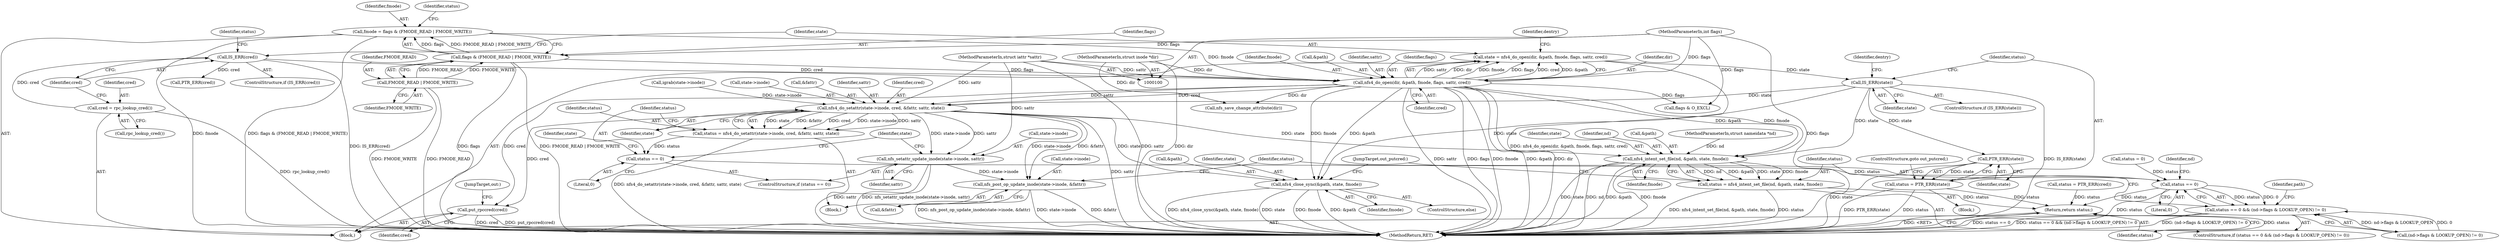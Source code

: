 digraph "0_linux_dc0b027dfadfcb8a5504f7d8052754bf8d501ab9_19@API" {
"1000134" [label="(Call,state = nfs4_do_open(dir, &path, fmode, flags, sattr, cred))"];
"1000136" [label="(Call,nfs4_do_open(dir, &path, fmode, flags, sattr, cred))"];
"1000101" [label="(MethodParameterIn,struct inode *dir)"];
"1000111" [label="(Call,fmode = flags & (FMODE_READ | FMODE_WRITE))"];
"1000113" [label="(Call,flags & (FMODE_READ | FMODE_WRITE))"];
"1000104" [label="(MethodParameterIn,int flags)"];
"1000115" [label="(Call,FMODE_READ | FMODE_WRITE)"];
"1000103" [label="(MethodParameterIn,struct iattr *sattr)"];
"1000126" [label="(Call,IS_ERR(cred))"];
"1000122" [label="(Call,cred = rpc_lookup_cred())"];
"1000147" [label="(Call,IS_ERR(state))"];
"1000152" [label="(Call,PTR_ERR(state))"];
"1000150" [label="(Call,status = PTR_ERR(state))"];
"1000227" [label="(Return,return status;)"];
"1000173" [label="(Call,nfs4_do_setattr(state->inode, cred, &fattr, sattr, state))"];
"1000171" [label="(Call,status = nfs4_do_setattr(state->inode, cred, &fattr, sattr, state))"];
"1000183" [label="(Call,status == 0)"];
"1000199" [label="(Call,status == 0)"];
"1000198" [label="(Call,status == 0 && (nd->flags & LOOKUP_OPEN) != 0)"];
"1000186" [label="(Call,nfs_setattr_update_inode(state->inode, sattr))"];
"1000191" [label="(Call,nfs_post_op_update_inode(state->inode, &fattr))"];
"1000211" [label="(Call,nfs4_intent_set_file(nd, &path, state, fmode))"];
"1000209" [label="(Call,status = nfs4_intent_set_file(nd, &path, state, fmode))"];
"1000218" [label="(Call,nfs4_close_sync(&path, state, fmode))"];
"1000224" [label="(Call,put_rpccred(cred))"];
"1000195" [label="(Call,&fattr)"];
"1000104" [label="(MethodParameterIn,int flags)"];
"1000225" [label="(Identifier,cred)"];
"1000172" [label="(Identifier,status)"];
"1000113" [label="(Call,flags & (FMODE_READ | FMODE_WRITE))"];
"1000178" [label="(Call,&fattr)"];
"1000130" [label="(Identifier,status)"];
"1000103" [label="(MethodParameterIn,struct iattr *sattr)"];
"1000180" [label="(Identifier,sattr)"];
"1000105" [label="(MethodParameterIn,struct nameidata *nd)"];
"1000116" [label="(Identifier,FMODE_READ)"];
"1000122" [label="(Call,cred = rpc_lookup_cred())"];
"1000219" [label="(Call,&path)"];
"1000131" [label="(Call,PTR_ERR(cred))"];
"1000198" [label="(Call,status == 0 && (nd->flags & LOOKUP_OPEN) != 0)"];
"1000101" [label="(MethodParameterIn,struct inode *dir)"];
"1000137" [label="(Identifier,dir)"];
"1000215" [label="(Identifier,state)"];
"1000150" [label="(Call,status = PTR_ERR(state))"];
"1000212" [label="(Identifier,nd)"];
"1000188" [label="(Identifier,state)"];
"1000181" [label="(Identifier,state)"];
"1000226" [label="(JumpTarget,out:)"];
"1000224" [label="(Call,put_rpccred(cred))"];
"1000154" [label="(ControlStructure,goto out_putcred;)"];
"1000182" [label="(ControlStructure,if (status == 0))"];
"1000152" [label="(Call,PTR_ERR(state))"];
"1000222" [label="(Identifier,fmode)"];
"1000193" [label="(Identifier,state)"];
"1000126" [label="(Call,IS_ERR(cred))"];
"1000151" [label="(Identifier,status)"];
"1000216" [label="(Identifier,fmode)"];
"1000147" [label="(Call,IS_ERR(state))"];
"1000148" [label="(Identifier,state)"];
"1000145" [label="(Identifier,dentry)"];
"1000106" [label="(Block,)"];
"1000177" [label="(Identifier,cred)"];
"1000146" [label="(ControlStructure,if (IS_ERR(state)))"];
"1000115" [label="(Call,FMODE_READ | FMODE_WRITE)"];
"1000220" [label="(Identifier,path)"];
"1000156" [label="(Identifier,dentry)"];
"1000111" [label="(Call,fmode = flags & (FMODE_READ | FMODE_WRITE))"];
"1000227" [label="(Return,return status;)"];
"1000149" [label="(Block,)"];
"1000163" [label="(Call,nfs_save_change_attribute(dir))"];
"1000125" [label="(ControlStructure,if (IS_ERR(cred)))"];
"1000191" [label="(Call,nfs_post_op_update_inode(state->inode, &fattr))"];
"1000192" [label="(Call,state->inode)"];
"1000153" [label="(Identifier,state)"];
"1000228" [label="(Identifier,status)"];
"1000187" [label="(Call,state->inode)"];
"1000124" [label="(Call,rpc_lookup_cred())"];
"1000112" [label="(Identifier,fmode)"];
"1000218" [label="(Call,nfs4_close_sync(&path, state, fmode))"];
"1000221" [label="(Identifier,state)"];
"1000140" [label="(Identifier,fmode)"];
"1000171" [label="(Call,status = nfs4_do_setattr(state->inode, cred, &fattr, sattr, state))"];
"1000129" [label="(Call,status = PTR_ERR(cred))"];
"1000135" [label="(Identifier,state)"];
"1000209" [label="(Call,status = nfs4_intent_set_file(nd, &path, state, fmode))"];
"1000200" [label="(Identifier,status)"];
"1000136" [label="(Call,nfs4_do_open(dir, &path, fmode, flags, sattr, cred))"];
"1000197" [label="(ControlStructure,if (status == 0 && (nd->flags & LOOKUP_OPEN) != 0))"];
"1000119" [label="(Call,status = 0)"];
"1000120" [label="(Identifier,status)"];
"1000184" [label="(Identifier,status)"];
"1000117" [label="(Identifier,FMODE_WRITE)"];
"1000229" [label="(MethodReturn,RET)"];
"1000166" [label="(Call,flags & O_EXCL)"];
"1000143" [label="(Identifier,cred)"];
"1000186" [label="(Call,nfs_setattr_update_inode(state->inode, sattr))"];
"1000190" [label="(Identifier,sattr)"];
"1000138" [label="(Call,&path)"];
"1000223" [label="(JumpTarget,out_putcred:)"];
"1000185" [label="(Literal,0)"];
"1000157" [label="(Call,igrab(state->inode))"];
"1000211" [label="(Call,nfs4_intent_set_file(nd, &path, state, fmode))"];
"1000183" [label="(Call,status == 0)"];
"1000114" [label="(Identifier,flags)"];
"1000201" [label="(Literal,0)"];
"1000202" [label="(Call,(nd->flags & LOOKUP_OPEN) != 0)"];
"1000169" [label="(Block,)"];
"1000199" [label="(Call,status == 0)"];
"1000205" [label="(Identifier,nd)"];
"1000174" [label="(Call,state->inode)"];
"1000210" [label="(Identifier,status)"];
"1000142" [label="(Identifier,sattr)"];
"1000127" [label="(Identifier,cred)"];
"1000213" [label="(Call,&path)"];
"1000217" [label="(ControlStructure,else)"];
"1000123" [label="(Identifier,cred)"];
"1000141" [label="(Identifier,flags)"];
"1000173" [label="(Call,nfs4_do_setattr(state->inode, cred, &fattr, sattr, state))"];
"1000134" [label="(Call,state = nfs4_do_open(dir, &path, fmode, flags, sattr, cred))"];
"1000134" -> "1000106"  [label="AST: "];
"1000134" -> "1000136"  [label="CFG: "];
"1000135" -> "1000134"  [label="AST: "];
"1000136" -> "1000134"  [label="AST: "];
"1000145" -> "1000134"  [label="CFG: "];
"1000134" -> "1000229"  [label="DDG: nfs4_do_open(dir, &path, fmode, flags, sattr, cred)"];
"1000136" -> "1000134"  [label="DDG: sattr"];
"1000136" -> "1000134"  [label="DDG: dir"];
"1000136" -> "1000134"  [label="DDG: fmode"];
"1000136" -> "1000134"  [label="DDG: flags"];
"1000136" -> "1000134"  [label="DDG: cred"];
"1000136" -> "1000134"  [label="DDG: &path"];
"1000134" -> "1000147"  [label="DDG: state"];
"1000136" -> "1000143"  [label="CFG: "];
"1000137" -> "1000136"  [label="AST: "];
"1000138" -> "1000136"  [label="AST: "];
"1000140" -> "1000136"  [label="AST: "];
"1000141" -> "1000136"  [label="AST: "];
"1000142" -> "1000136"  [label="AST: "];
"1000143" -> "1000136"  [label="AST: "];
"1000136" -> "1000229"  [label="DDG: &path"];
"1000136" -> "1000229"  [label="DDG: dir"];
"1000136" -> "1000229"  [label="DDG: sattr"];
"1000136" -> "1000229"  [label="DDG: flags"];
"1000136" -> "1000229"  [label="DDG: fmode"];
"1000101" -> "1000136"  [label="DDG: dir"];
"1000111" -> "1000136"  [label="DDG: fmode"];
"1000113" -> "1000136"  [label="DDG: flags"];
"1000104" -> "1000136"  [label="DDG: flags"];
"1000103" -> "1000136"  [label="DDG: sattr"];
"1000126" -> "1000136"  [label="DDG: cred"];
"1000136" -> "1000163"  [label="DDG: dir"];
"1000136" -> "1000166"  [label="DDG: flags"];
"1000136" -> "1000173"  [label="DDG: cred"];
"1000136" -> "1000173"  [label="DDG: sattr"];
"1000136" -> "1000211"  [label="DDG: &path"];
"1000136" -> "1000211"  [label="DDG: fmode"];
"1000136" -> "1000218"  [label="DDG: &path"];
"1000136" -> "1000218"  [label="DDG: fmode"];
"1000136" -> "1000224"  [label="DDG: cred"];
"1000101" -> "1000100"  [label="AST: "];
"1000101" -> "1000229"  [label="DDG: dir"];
"1000101" -> "1000163"  [label="DDG: dir"];
"1000111" -> "1000106"  [label="AST: "];
"1000111" -> "1000113"  [label="CFG: "];
"1000112" -> "1000111"  [label="AST: "];
"1000113" -> "1000111"  [label="AST: "];
"1000120" -> "1000111"  [label="CFG: "];
"1000111" -> "1000229"  [label="DDG: fmode"];
"1000111" -> "1000229"  [label="DDG: flags & (FMODE_READ | FMODE_WRITE)"];
"1000113" -> "1000111"  [label="DDG: flags"];
"1000113" -> "1000111"  [label="DDG: FMODE_READ | FMODE_WRITE"];
"1000113" -> "1000115"  [label="CFG: "];
"1000114" -> "1000113"  [label="AST: "];
"1000115" -> "1000113"  [label="AST: "];
"1000113" -> "1000229"  [label="DDG: flags"];
"1000113" -> "1000229"  [label="DDG: FMODE_READ | FMODE_WRITE"];
"1000104" -> "1000113"  [label="DDG: flags"];
"1000115" -> "1000113"  [label="DDG: FMODE_READ"];
"1000115" -> "1000113"  [label="DDG: FMODE_WRITE"];
"1000104" -> "1000100"  [label="AST: "];
"1000104" -> "1000229"  [label="DDG: flags"];
"1000104" -> "1000166"  [label="DDG: flags"];
"1000115" -> "1000117"  [label="CFG: "];
"1000116" -> "1000115"  [label="AST: "];
"1000117" -> "1000115"  [label="AST: "];
"1000115" -> "1000229"  [label="DDG: FMODE_WRITE"];
"1000115" -> "1000229"  [label="DDG: FMODE_READ"];
"1000103" -> "1000100"  [label="AST: "];
"1000103" -> "1000229"  [label="DDG: sattr"];
"1000103" -> "1000173"  [label="DDG: sattr"];
"1000103" -> "1000186"  [label="DDG: sattr"];
"1000126" -> "1000125"  [label="AST: "];
"1000126" -> "1000127"  [label="CFG: "];
"1000127" -> "1000126"  [label="AST: "];
"1000130" -> "1000126"  [label="CFG: "];
"1000135" -> "1000126"  [label="CFG: "];
"1000126" -> "1000229"  [label="DDG: IS_ERR(cred)"];
"1000122" -> "1000126"  [label="DDG: cred"];
"1000126" -> "1000131"  [label="DDG: cred"];
"1000122" -> "1000106"  [label="AST: "];
"1000122" -> "1000124"  [label="CFG: "];
"1000123" -> "1000122"  [label="AST: "];
"1000124" -> "1000122"  [label="AST: "];
"1000127" -> "1000122"  [label="CFG: "];
"1000122" -> "1000229"  [label="DDG: rpc_lookup_cred()"];
"1000147" -> "1000146"  [label="AST: "];
"1000147" -> "1000148"  [label="CFG: "];
"1000148" -> "1000147"  [label="AST: "];
"1000151" -> "1000147"  [label="CFG: "];
"1000156" -> "1000147"  [label="CFG: "];
"1000147" -> "1000229"  [label="DDG: IS_ERR(state)"];
"1000147" -> "1000152"  [label="DDG: state"];
"1000147" -> "1000173"  [label="DDG: state"];
"1000147" -> "1000211"  [label="DDG: state"];
"1000147" -> "1000218"  [label="DDG: state"];
"1000152" -> "1000150"  [label="AST: "];
"1000152" -> "1000153"  [label="CFG: "];
"1000153" -> "1000152"  [label="AST: "];
"1000150" -> "1000152"  [label="CFG: "];
"1000152" -> "1000229"  [label="DDG: state"];
"1000152" -> "1000150"  [label="DDG: state"];
"1000150" -> "1000149"  [label="AST: "];
"1000151" -> "1000150"  [label="AST: "];
"1000154" -> "1000150"  [label="CFG: "];
"1000150" -> "1000229"  [label="DDG: status"];
"1000150" -> "1000229"  [label="DDG: PTR_ERR(state)"];
"1000150" -> "1000227"  [label="DDG: status"];
"1000227" -> "1000106"  [label="AST: "];
"1000227" -> "1000228"  [label="CFG: "];
"1000228" -> "1000227"  [label="AST: "];
"1000229" -> "1000227"  [label="CFG: "];
"1000227" -> "1000229"  [label="DDG: <RET>"];
"1000228" -> "1000227"  [label="DDG: status"];
"1000129" -> "1000227"  [label="DDG: status"];
"1000199" -> "1000227"  [label="DDG: status"];
"1000209" -> "1000227"  [label="DDG: status"];
"1000173" -> "1000171"  [label="AST: "];
"1000173" -> "1000181"  [label="CFG: "];
"1000174" -> "1000173"  [label="AST: "];
"1000177" -> "1000173"  [label="AST: "];
"1000178" -> "1000173"  [label="AST: "];
"1000180" -> "1000173"  [label="AST: "];
"1000181" -> "1000173"  [label="AST: "];
"1000171" -> "1000173"  [label="CFG: "];
"1000173" -> "1000229"  [label="DDG: sattr"];
"1000173" -> "1000171"  [label="DDG: state"];
"1000173" -> "1000171"  [label="DDG: &fattr"];
"1000173" -> "1000171"  [label="DDG: cred"];
"1000173" -> "1000171"  [label="DDG: state->inode"];
"1000173" -> "1000171"  [label="DDG: sattr"];
"1000157" -> "1000173"  [label="DDG: state->inode"];
"1000173" -> "1000186"  [label="DDG: state->inode"];
"1000173" -> "1000186"  [label="DDG: sattr"];
"1000173" -> "1000191"  [label="DDG: state->inode"];
"1000173" -> "1000191"  [label="DDG: &fattr"];
"1000173" -> "1000211"  [label="DDG: state"];
"1000173" -> "1000218"  [label="DDG: state"];
"1000173" -> "1000224"  [label="DDG: cred"];
"1000171" -> "1000169"  [label="AST: "];
"1000172" -> "1000171"  [label="AST: "];
"1000184" -> "1000171"  [label="CFG: "];
"1000171" -> "1000229"  [label="DDG: nfs4_do_setattr(state->inode, cred, &fattr, sattr, state)"];
"1000171" -> "1000183"  [label="DDG: status"];
"1000183" -> "1000182"  [label="AST: "];
"1000183" -> "1000185"  [label="CFG: "];
"1000184" -> "1000183"  [label="AST: "];
"1000185" -> "1000183"  [label="AST: "];
"1000188" -> "1000183"  [label="CFG: "];
"1000193" -> "1000183"  [label="CFG: "];
"1000183" -> "1000199"  [label="DDG: status"];
"1000199" -> "1000198"  [label="AST: "];
"1000199" -> "1000201"  [label="CFG: "];
"1000200" -> "1000199"  [label="AST: "];
"1000201" -> "1000199"  [label="AST: "];
"1000205" -> "1000199"  [label="CFG: "];
"1000198" -> "1000199"  [label="CFG: "];
"1000199" -> "1000229"  [label="DDG: status"];
"1000199" -> "1000198"  [label="DDG: status"];
"1000199" -> "1000198"  [label="DDG: 0"];
"1000119" -> "1000199"  [label="DDG: status"];
"1000198" -> "1000197"  [label="AST: "];
"1000198" -> "1000202"  [label="CFG: "];
"1000202" -> "1000198"  [label="AST: "];
"1000210" -> "1000198"  [label="CFG: "];
"1000220" -> "1000198"  [label="CFG: "];
"1000198" -> "1000229"  [label="DDG: status == 0"];
"1000198" -> "1000229"  [label="DDG: status == 0 && (nd->flags & LOOKUP_OPEN) != 0"];
"1000198" -> "1000229"  [label="DDG: (nd->flags & LOOKUP_OPEN) != 0"];
"1000202" -> "1000198"  [label="DDG: nd->flags & LOOKUP_OPEN"];
"1000202" -> "1000198"  [label="DDG: 0"];
"1000186" -> "1000182"  [label="AST: "];
"1000186" -> "1000190"  [label="CFG: "];
"1000187" -> "1000186"  [label="AST: "];
"1000190" -> "1000186"  [label="AST: "];
"1000193" -> "1000186"  [label="CFG: "];
"1000186" -> "1000229"  [label="DDG: sattr"];
"1000186" -> "1000229"  [label="DDG: nfs_setattr_update_inode(state->inode, sattr)"];
"1000186" -> "1000191"  [label="DDG: state->inode"];
"1000191" -> "1000169"  [label="AST: "];
"1000191" -> "1000195"  [label="CFG: "];
"1000192" -> "1000191"  [label="AST: "];
"1000195" -> "1000191"  [label="AST: "];
"1000200" -> "1000191"  [label="CFG: "];
"1000191" -> "1000229"  [label="DDG: &fattr"];
"1000191" -> "1000229"  [label="DDG: nfs_post_op_update_inode(state->inode, &fattr)"];
"1000191" -> "1000229"  [label="DDG: state->inode"];
"1000211" -> "1000209"  [label="AST: "];
"1000211" -> "1000216"  [label="CFG: "];
"1000212" -> "1000211"  [label="AST: "];
"1000213" -> "1000211"  [label="AST: "];
"1000215" -> "1000211"  [label="AST: "];
"1000216" -> "1000211"  [label="AST: "];
"1000209" -> "1000211"  [label="CFG: "];
"1000211" -> "1000229"  [label="DDG: nd"];
"1000211" -> "1000229"  [label="DDG: fmode"];
"1000211" -> "1000229"  [label="DDG: &path"];
"1000211" -> "1000229"  [label="DDG: state"];
"1000211" -> "1000209"  [label="DDG: nd"];
"1000211" -> "1000209"  [label="DDG: &path"];
"1000211" -> "1000209"  [label="DDG: state"];
"1000211" -> "1000209"  [label="DDG: fmode"];
"1000105" -> "1000211"  [label="DDG: nd"];
"1000209" -> "1000197"  [label="AST: "];
"1000210" -> "1000209"  [label="AST: "];
"1000223" -> "1000209"  [label="CFG: "];
"1000209" -> "1000229"  [label="DDG: status"];
"1000209" -> "1000229"  [label="DDG: nfs4_intent_set_file(nd, &path, state, fmode)"];
"1000218" -> "1000217"  [label="AST: "];
"1000218" -> "1000222"  [label="CFG: "];
"1000219" -> "1000218"  [label="AST: "];
"1000221" -> "1000218"  [label="AST: "];
"1000222" -> "1000218"  [label="AST: "];
"1000223" -> "1000218"  [label="CFG: "];
"1000218" -> "1000229"  [label="DDG: state"];
"1000218" -> "1000229"  [label="DDG: fmode"];
"1000218" -> "1000229"  [label="DDG: &path"];
"1000218" -> "1000229"  [label="DDG: nfs4_close_sync(&path, state, fmode)"];
"1000224" -> "1000106"  [label="AST: "];
"1000224" -> "1000225"  [label="CFG: "];
"1000225" -> "1000224"  [label="AST: "];
"1000226" -> "1000224"  [label="CFG: "];
"1000224" -> "1000229"  [label="DDG: cred"];
"1000224" -> "1000229"  [label="DDG: put_rpccred(cred)"];
}
